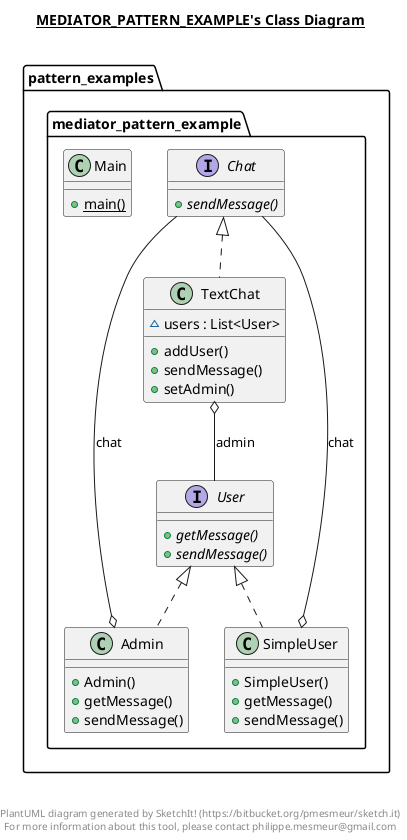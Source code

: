 @startuml

title __MEDIATOR_PATTERN_EXAMPLE's Class Diagram__\n

  namespace pattern_examples.mediator_pattern_example {
    class pattern_examples.mediator_pattern_example.Admin {
        + Admin()
        + getMessage()
        + sendMessage()
    }
  }
  

  namespace pattern_examples.mediator_pattern_example {
    interface pattern_examples.mediator_pattern_example.Chat {
        {abstract} + sendMessage()
    }
  }
  

  namespace pattern_examples.mediator_pattern_example {
    class pattern_examples.mediator_pattern_example.Main {
        {static} + main()
    }
  }
  

  namespace pattern_examples.mediator_pattern_example {
    class pattern_examples.mediator_pattern_example.SimpleUser {
        + SimpleUser()
        + getMessage()
        + sendMessage()
    }
  }
  

  namespace pattern_examples.mediator_pattern_example {
    class pattern_examples.mediator_pattern_example.TextChat {
        ~ users : List<User>
        + addUser()
        + sendMessage()
        + setAdmin()
    }
  }
  

  namespace pattern_examples.mediator_pattern_example {
    interface pattern_examples.mediator_pattern_example.User {
        {abstract} + getMessage()
        {abstract} + sendMessage()
    }
  }
  

  pattern_examples.mediator_pattern_example.Admin .up.|> pattern_examples.mediator_pattern_example.User
  pattern_examples.mediator_pattern_example.Admin o-- pattern_examples.mediator_pattern_example.Chat : chat
  pattern_examples.mediator_pattern_example.SimpleUser .up.|> pattern_examples.mediator_pattern_example.User
  pattern_examples.mediator_pattern_example.SimpleUser o-- pattern_examples.mediator_pattern_example.Chat : chat
  pattern_examples.mediator_pattern_example.TextChat .up.|> pattern_examples.mediator_pattern_example.Chat
  pattern_examples.mediator_pattern_example.TextChat o-- pattern_examples.mediator_pattern_example.User : admin


right footer


PlantUML diagram generated by SketchIt! (https://bitbucket.org/pmesmeur/sketch.it)
For more information about this tool, please contact philippe.mesmeur@gmail.com
endfooter

@enduml
